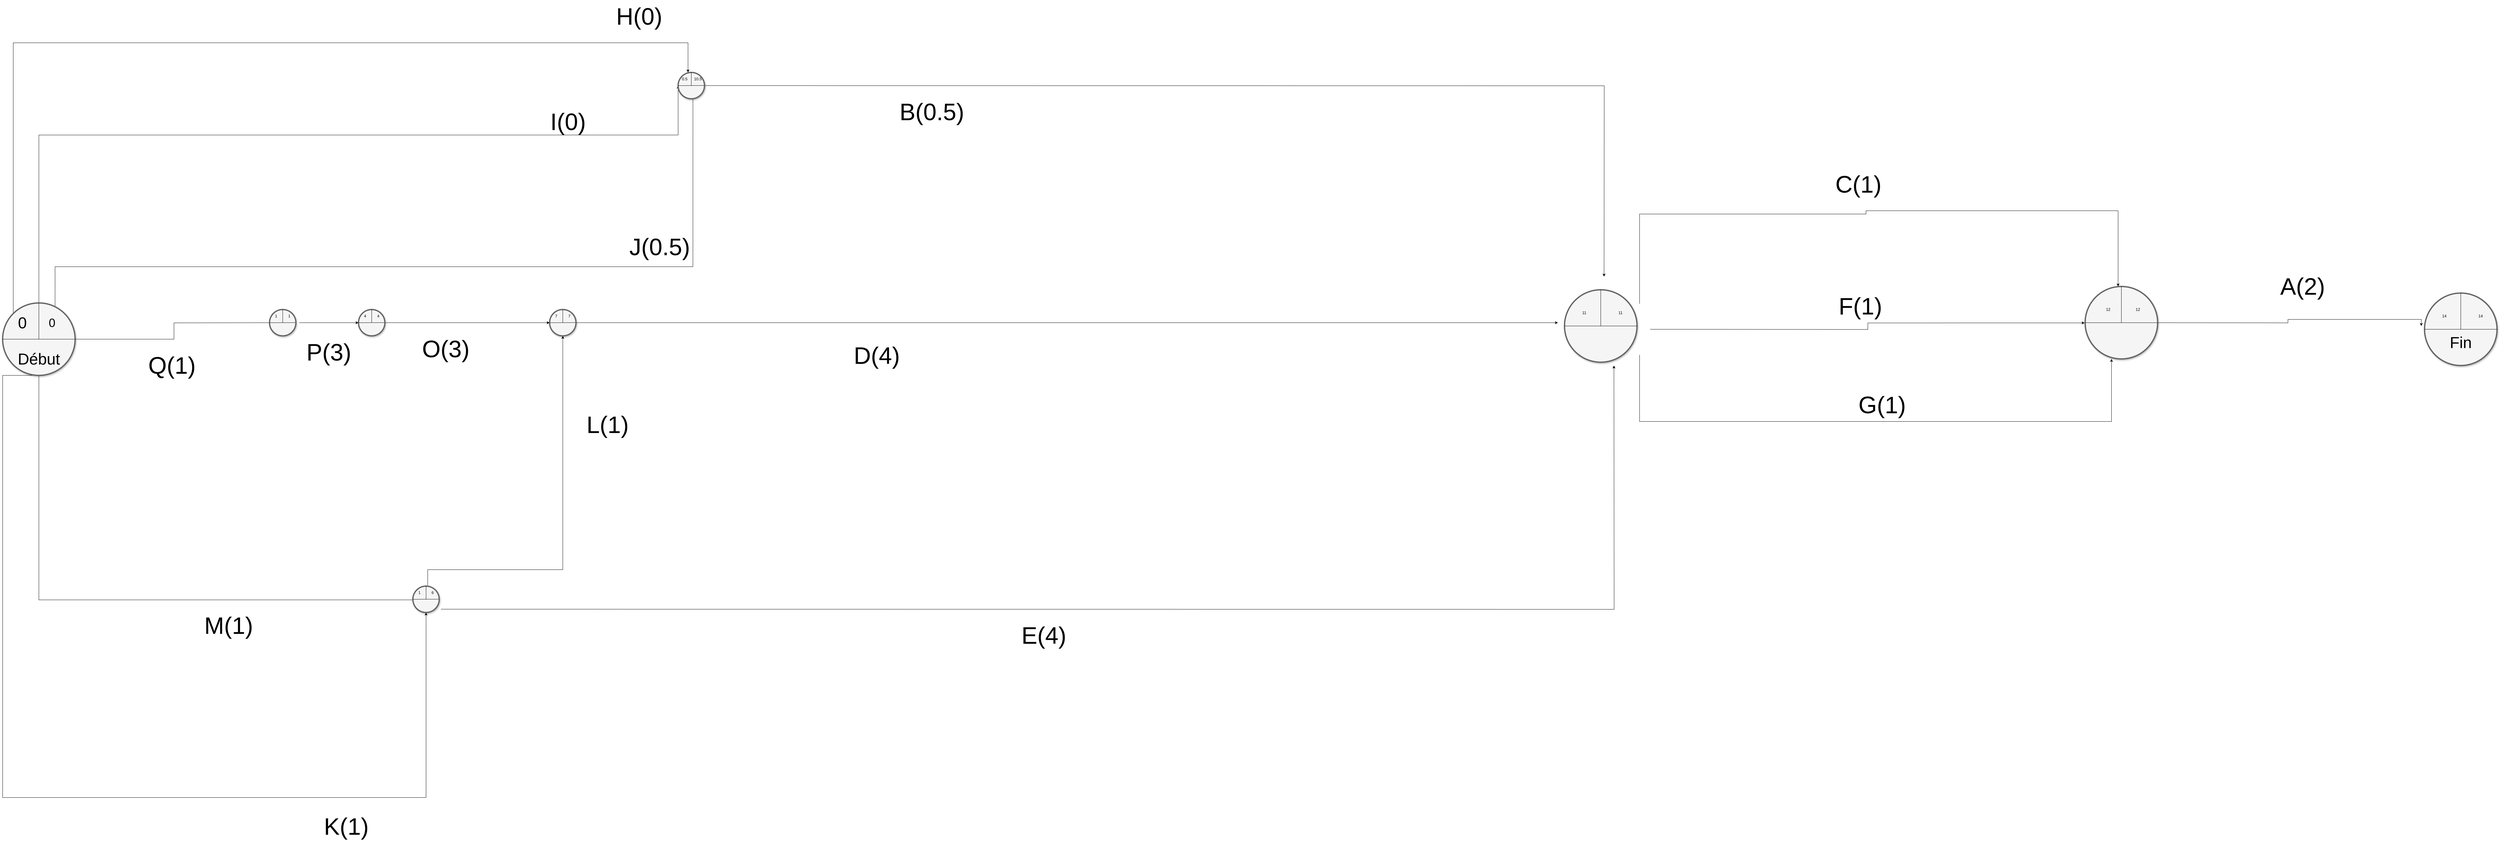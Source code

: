 <mxfile version="14.1.2" type="github">
  <diagram name="Page-1" id="ff44883e-f642-bcb2-894b-16b3d25a3f0b">
    <mxGraphModel dx="6775" dy="2934" grid="1" gridSize="10" guides="1" tooltips="1" connect="1" arrows="1" fold="1" page="1" pageScale="1.5" pageWidth="1169" pageHeight="826" background="#ffffff" math="0" shadow="0">
      <root>
        <mxCell id="0" style=";html=1;" />
        <mxCell id="1" style=";html=1;" parent="0" />
        <mxCell id="fDdPahN6LcoKJZE56jx9-70" style="edgeStyle=orthogonalEdgeStyle;rounded=0;orthogonalLoop=1;jettySize=auto;html=1;exitX=1;exitY=0.5;exitDx=0;exitDy=0;entryX=-0.007;entryY=0.503;entryDx=0;entryDy=0;entryPerimeter=0;" edge="1" parent="1" target="fDdPahN6LcoKJZE56jx9-128">
          <mxGeometry relative="1" as="geometry">
            <mxPoint x="2600" y="420.0" as="sourcePoint" />
            <mxPoint x="3900" y="424" as="targetPoint" />
          </mxGeometry>
        </mxCell>
        <mxCell id="fDdPahN6LcoKJZE56jx9-73" style="edgeStyle=orthogonalEdgeStyle;rounded=0;orthogonalLoop=1;jettySize=auto;html=1;exitX=1;exitY=1;exitDx=0;exitDy=0;entryX=0.409;entryY=1;entryDx=0;entryDy=0;entryPerimeter=0;" edge="1" parent="1">
          <mxGeometry relative="1" as="geometry">
            <mxPoint x="2567.782" y="497.782" as="sourcePoint" />
            <mxPoint x="3999.98" y="510" as="targetPoint" />
            <Array as="points">
              <mxPoint x="2568" y="700" />
              <mxPoint x="4000" y="700" />
            </Array>
          </mxGeometry>
        </mxCell>
        <mxCell id="fDdPahN6LcoKJZE56jx9-74" style="edgeStyle=orthogonalEdgeStyle;rounded=0;orthogonalLoop=1;jettySize=auto;html=1;exitX=1;exitY=0;exitDx=0;exitDy=0;entryX=0.5;entryY=0;entryDx=0;entryDy=0;" edge="1" parent="1">
          <mxGeometry relative="1" as="geometry">
            <mxPoint x="2567.782" y="342.218" as="sourcePoint" />
            <mxPoint x="4020" y="290.0" as="targetPoint" />
            <Array as="points">
              <mxPoint x="2568" y="70" />
              <mxPoint x="3255" y="70" />
              <mxPoint x="3255" y="60" />
              <mxPoint x="4020" y="60" />
            </Array>
          </mxGeometry>
        </mxCell>
        <object label="" id="bCoGWlUz9lbHnmUnVM0s-93">
          <mxCell style="edgeStyle=orthogonalEdgeStyle;rounded=0;orthogonalLoop=1;jettySize=auto;html=1;exitX=1;exitY=0.5;exitDx=0;exitDy=0;" parent="1" edge="1">
            <mxGeometry relative="1" as="geometry">
              <mxPoint x="2460" y="260" as="targetPoint" />
              <mxPoint x="-270" y="-320" as="sourcePoint" />
            </mxGeometry>
          </mxCell>
        </object>
        <mxCell id="bCoGWlUz9lbHnmUnVM0s-97" style="edgeStyle=orthogonalEdgeStyle;rounded=0;orthogonalLoop=1;jettySize=auto;html=1;exitX=1;exitY=0.5;exitDx=0;exitDy=0;entryX=0.5;entryY=1;entryDx=0;entryDy=0;" parent="1" edge="1">
          <mxGeometry relative="1" as="geometry">
            <mxPoint x="2490" y="530" as="targetPoint" />
            <mxPoint x="-1070.0" y="1270" as="sourcePoint" />
          </mxGeometry>
        </mxCell>
        <mxCell id="bCoGWlUz9lbHnmUnVM0s-102" style="edgeStyle=orthogonalEdgeStyle;rounded=0;orthogonalLoop=1;jettySize=auto;html=1;entryX=0.5;entryY=0;entryDx=0;entryDy=0;exitX=0;exitY=0;exitDx=0;exitDy=0;" parent="1" source="fDdPahN6LcoKJZE56jx9-37" edge="1">
          <mxGeometry relative="1" as="geometry">
            <mxPoint x="-2380" y="-390" as="sourcePoint" />
            <mxPoint x="-320" y="-360" as="targetPoint" />
            <Array as="points">
              <mxPoint x="-2368" y="-450" />
              <mxPoint x="-320" y="-450" />
            </Array>
          </mxGeometry>
        </mxCell>
        <mxCell id="bCoGWlUz9lbHnmUnVM0s-103" style="edgeStyle=orthogonalEdgeStyle;rounded=0;orthogonalLoop=1;jettySize=auto;html=1;entryX=0;entryY=0.5;entryDx=0;entryDy=0;exitX=0.5;exitY=0;exitDx=0;exitDy=0;" parent="1" source="fDdPahN6LcoKJZE56jx9-37" edge="1">
          <mxGeometry relative="1" as="geometry">
            <mxPoint x="-2370" y="-320" as="sourcePoint" />
            <mxPoint x="-350" y="-320" as="targetPoint" />
            <Array as="points">
              <mxPoint x="-2290" y="-170" />
              <mxPoint x="-350" y="-170" />
            </Array>
          </mxGeometry>
        </mxCell>
        <mxCell id="bCoGWlUz9lbHnmUnVM0s-104" style="edgeStyle=orthogonalEdgeStyle;rounded=0;orthogonalLoop=1;jettySize=auto;html=1;exitX=0.723;exitY=0.095;exitDx=0;exitDy=0;entryX=0.5;entryY=1;entryDx=0;entryDy=0;exitPerimeter=0;" parent="1" source="fDdPahN6LcoKJZE56jx9-37" edge="1">
          <mxGeometry relative="1" as="geometry">
            <mxPoint x="-595.07" y="-190" as="sourcePoint" />
            <mxPoint x="-305.07" y="-290" as="targetPoint" />
            <Array as="points">
              <mxPoint x="-2241" y="230" />
              <mxPoint x="-305" y="230" />
            </Array>
          </mxGeometry>
        </mxCell>
        <mxCell id="bCoGWlUz9lbHnmUnVM0s-114" style="edgeStyle=orthogonalEdgeStyle;rounded=0;orthogonalLoop=1;jettySize=auto;html=1;exitX=1;exitY=0.5;exitDx=0;exitDy=0;" parent="1" edge="1">
          <mxGeometry relative="1" as="geometry">
            <mxPoint x="2320" y="400" as="targetPoint" />
            <mxPoint x="-660" y="400.0" as="sourcePoint" />
          </mxGeometry>
        </mxCell>
        <mxCell id="bCoGWlUz9lbHnmUnVM0s-117" style="edgeStyle=orthogonalEdgeStyle;rounded=0;orthogonalLoop=1;jettySize=auto;html=1;exitX=1;exitY=0.5;exitDx=0;exitDy=0;entryX=0;entryY=0.5;entryDx=0;entryDy=0;" parent="1" edge="1">
          <mxGeometry relative="1" as="geometry">
            <mxPoint x="-1500" y="400.0" as="sourcePoint" />
            <mxPoint x="-1320" y="400.0" as="targetPoint" />
          </mxGeometry>
        </mxCell>
        <mxCell id="bCoGWlUz9lbHnmUnVM0s-120" style="edgeStyle=orthogonalEdgeStyle;rounded=0;orthogonalLoop=1;jettySize=auto;html=1;exitX=1;exitY=0.5;exitDx=0;exitDy=0;entryX=0;entryY=0.5;entryDx=0;entryDy=0;" parent="1" source="fDdPahN6LcoKJZE56jx9-111" edge="1">
          <mxGeometry relative="1" as="geometry">
            <mxPoint x="-980.0" y="400.0" as="sourcePoint" />
            <mxPoint x="-740" y="400.0" as="targetPoint" />
          </mxGeometry>
        </mxCell>
        <mxCell id="bCoGWlUz9lbHnmUnVM0s-116" style="edgeStyle=orthogonalEdgeStyle;rounded=0;orthogonalLoop=1;jettySize=auto;html=1;exitX=0.5;exitY=0;exitDx=0;exitDy=0;entryX=0.5;entryY=1;entryDx=0;entryDy=0;" parent="1" edge="1">
          <mxGeometry relative="1" as="geometry">
            <mxPoint x="-1110" y="1230" as="sourcePoint" />
            <mxPoint x="-700" y="440.0" as="targetPoint" />
            <Array as="points">
              <mxPoint x="-1110" y="1150" />
              <mxPoint x="-700" y="1150" />
            </Array>
          </mxGeometry>
        </mxCell>
        <mxCell id="fDdPahN6LcoKJZE56jx9-76" style="edgeStyle=orthogonalEdgeStyle;rounded=0;orthogonalLoop=1;jettySize=auto;html=1;exitX=1;exitY=0.5;exitDx=0;exitDy=0;" edge="1" parent="1">
          <mxGeometry relative="1" as="geometry">
            <mxPoint x="4130.0" y="400.0" as="sourcePoint" />
            <mxPoint x="4940" y="410" as="targetPoint" />
          </mxGeometry>
        </mxCell>
        <mxCell id="fDdPahN6LcoKJZE56jx9-3" value="&lt;font style=&quot;font-size: 48px&quot;&gt;&lt;br&gt;&lt;/font&gt;" style="text;html=1;strokeColor=none;fillColor=none;align=center;verticalAlign=middle;whiteSpace=wrap;rounded=0;" vertex="1" parent="1">
          <mxGeometry x="-330" y="470" width="410" height="20" as="geometry" />
        </mxCell>
        <mxCell id="fDdPahN6LcoKJZE56jx9-12" value="&lt;font style=&quot;font-size: 72px&quot;&gt;A(2)&lt;/font&gt;" style="text;html=1;strokeColor=none;fillColor=none;align=center;verticalAlign=middle;whiteSpace=wrap;rounded=0;" vertex="1" parent="1">
          <mxGeometry x="4560" y="280" width="40" height="20" as="geometry" />
        </mxCell>
        <mxCell id="fDdPahN6LcoKJZE56jx9-13" value="&lt;font style=&quot;font-size: 72px&quot;&gt;D(4)&lt;/font&gt;" style="text;whiteSpace=wrap;html=1;" vertex="1" parent="1">
          <mxGeometry x="181" y="450" width="90" height="40" as="geometry" />
        </mxCell>
        <mxCell id="fDdPahN6LcoKJZE56jx9-15" value="&lt;font style=&quot;font-size: 72px&quot;&gt;E(4)&lt;/font&gt;" style="text;whiteSpace=wrap;html=1;" vertex="1" parent="1">
          <mxGeometry x="690" y="1300" width="90" height="40" as="geometry" />
        </mxCell>
        <mxCell id="fDdPahN6LcoKJZE56jx9-19" value="&lt;font style=&quot;font-size: 72px&quot;&gt;K(1)&lt;/font&gt;" style="text;whiteSpace=wrap;html=1;" vertex="1" parent="1">
          <mxGeometry x="-1427" y="1880" width="90" height="40" as="geometry" />
        </mxCell>
        <mxCell id="fDdPahN6LcoKJZE56jx9-20" value="&lt;font style=&quot;font-size: 72px&quot;&gt;M(1)&lt;/font&gt;" style="text;whiteSpace=wrap;html=1;" vertex="1" parent="1">
          <mxGeometry x="-1790" y="1270" width="90" height="40" as="geometry" />
        </mxCell>
        <mxCell id="fDdPahN6LcoKJZE56jx9-23" value="&lt;font style=&quot;font-size: 72px&quot;&gt;O(3)&lt;/font&gt;" style="text;html=1;strokeColor=none;fillColor=none;align=center;verticalAlign=middle;whiteSpace=wrap;rounded=0;" vertex="1" parent="1">
          <mxGeometry x="-1075" y="470" width="40" height="20" as="geometry" />
        </mxCell>
        <mxCell id="fDdPahN6LcoKJZE56jx9-24" value="&lt;font style=&quot;font-size: 72px&quot;&gt;P(3)&lt;/font&gt;" style="text;whiteSpace=wrap;html=1;" vertex="1" parent="1">
          <mxGeometry x="-1480" y="440" width="90" height="40" as="geometry" />
        </mxCell>
        <mxCell id="fDdPahN6LcoKJZE56jx9-25" value="&lt;font style=&quot;font-size: 72px&quot;&gt;Q(1)&lt;/font&gt;" style="text;whiteSpace=wrap;html=1;" vertex="1" parent="1">
          <mxGeometry x="-1960" y="480" width="120" height="50" as="geometry" />
        </mxCell>
        <mxCell id="fDdPahN6LcoKJZE56jx9-26" value="&lt;font style=&quot;font-size: 72px&quot;&gt;L(1)&lt;/font&gt;" style="text;whiteSpace=wrap;html=1;" vertex="1" parent="1">
          <mxGeometry x="-630" y="660" width="90" height="40" as="geometry" />
        </mxCell>
        <mxCell id="fDdPahN6LcoKJZE56jx9-30" value="&lt;font style=&quot;font-size: 72px&quot;&gt;B(0.5)&lt;/font&gt;" style="text;whiteSpace=wrap;html=1;" vertex="1" parent="1">
          <mxGeometry x="320" y="-290" width="90" height="40" as="geometry" />
        </mxCell>
        <mxCell id="fDdPahN6LcoKJZE56jx9-31" value="&lt;font style=&quot;font-size: 72px&quot;&gt;H(0)&lt;/font&gt;" style="text;whiteSpace=wrap;html=1;" vertex="1" parent="1">
          <mxGeometry x="-540" y="-580" width="120" height="50" as="geometry" />
        </mxCell>
        <mxCell id="fDdPahN6LcoKJZE56jx9-32" value="&lt;font style=&quot;font-size: 72px&quot;&gt;I(0)&lt;/font&gt;" style="text;whiteSpace=wrap;html=1;" vertex="1" parent="1">
          <mxGeometry x="-740" y="-260" width="120" height="50" as="geometry" />
        </mxCell>
        <mxCell id="fDdPahN6LcoKJZE56jx9-33" value="&lt;font style=&quot;font-size: 72px&quot;&gt;J(0.5)&lt;/font&gt;" style="text;whiteSpace=wrap;html=1;" vertex="1" parent="1">
          <mxGeometry x="-500" y="120" width="120" height="50" as="geometry" />
        </mxCell>
        <mxCell id="fDdPahN6LcoKJZE56jx9-52" style="edgeStyle=orthogonalEdgeStyle;rounded=0;orthogonalLoop=1;jettySize=auto;html=1;exitX=1;exitY=0.5;exitDx=0;exitDy=0;entryX=0;entryY=0.5;entryDx=0;entryDy=0;" edge="1" parent="1" source="fDdPahN6LcoKJZE56jx9-37">
          <mxGeometry relative="1" as="geometry">
            <mxPoint x="-1580" y="400.0" as="targetPoint" />
          </mxGeometry>
        </mxCell>
        <mxCell id="fDdPahN6LcoKJZE56jx9-54" style="edgeStyle=orthogonalEdgeStyle;rounded=0;orthogonalLoop=1;jettySize=auto;html=1;exitX=0.5;exitY=1;exitDx=0;exitDy=0;entryX=0;entryY=0;entryDx=0;entryDy=0;" edge="1" parent="1" source="fDdPahN6LcoKJZE56jx9-37">
          <mxGeometry relative="1" as="geometry">
            <mxPoint x="-1138.284" y="1241.716" as="targetPoint" />
            <Array as="points">
              <mxPoint x="-2290" y="1242" />
            </Array>
          </mxGeometry>
        </mxCell>
        <mxCell id="fDdPahN6LcoKJZE56jx9-55" style="edgeStyle=orthogonalEdgeStyle;rounded=0;orthogonalLoop=1;jettySize=auto;html=1;exitX=0.5;exitY=1;exitDx=0;exitDy=0;entryX=0.5;entryY=1;entryDx=0;entryDy=0;" edge="1" parent="1" source="fDdPahN6LcoKJZE56jx9-37" target="fDdPahN6LcoKJZE56jx9-117">
          <mxGeometry relative="1" as="geometry">
            <mxPoint x="-1079.68" y="1308.16" as="targetPoint" />
            <Array as="points">
              <mxPoint x="-2400" y="560" />
              <mxPoint x="-2400" y="1842" />
              <mxPoint x="-1115" y="1842" />
            </Array>
          </mxGeometry>
        </mxCell>
        <mxCell id="fDdPahN6LcoKJZE56jx9-37" value="" style="ellipse;whiteSpace=wrap;html=1;rounded=0;shadow=1;strokeColor=#666666;strokeWidth=4;fontSize=30;align=center;fillColor=#f5f5f5;" vertex="1" parent="1">
          <mxGeometry x="-2400" y="340" width="220" height="220" as="geometry" />
        </mxCell>
        <mxCell id="fDdPahN6LcoKJZE56jx9-40" value="" style="endArrow=none;html=1;entryX=0;entryY=0.5;entryDx=0;entryDy=0;exitX=1;exitY=0.5;exitDx=0;exitDy=0;" edge="1" parent="1" source="fDdPahN6LcoKJZE56jx9-37" target="fDdPahN6LcoKJZE56jx9-37">
          <mxGeometry width="50" height="50" relative="1" as="geometry">
            <mxPoint x="-2480" y="470" as="sourcePoint" />
            <mxPoint x="-2430" y="420" as="targetPoint" />
          </mxGeometry>
        </mxCell>
        <mxCell id="fDdPahN6LcoKJZE56jx9-41" value="" style="endArrow=none;html=1;entryX=0.5;entryY=0;entryDx=0;entryDy=0;" edge="1" parent="1" target="fDdPahN6LcoKJZE56jx9-37">
          <mxGeometry width="50" height="50" relative="1" as="geometry">
            <mxPoint x="-2290" y="450" as="sourcePoint" />
            <mxPoint x="-2510" y="410" as="targetPoint" />
          </mxGeometry>
        </mxCell>
        <mxCell id="fDdPahN6LcoKJZE56jx9-42" value="&lt;font style=&quot;font-size: 48px&quot;&gt;Début&lt;/font&gt;" style="text;html=1;strokeColor=none;fillColor=none;align=center;verticalAlign=middle;whiteSpace=wrap;rounded=0;" vertex="1" parent="1">
          <mxGeometry x="-2310" y="500" width="40" height="20" as="geometry" />
        </mxCell>
        <mxCell id="fDdPahN6LcoKJZE56jx9-59" value="&lt;font style=&quot;font-size: 72px&quot;&gt;C(1)&lt;/font&gt;" style="text;whiteSpace=wrap;html=1;" vertex="1" parent="1">
          <mxGeometry x="3160" y="-70" width="120" height="50" as="geometry" />
        </mxCell>
        <mxCell id="fDdPahN6LcoKJZE56jx9-60" value="&lt;font style=&quot;font-size: 72px&quot;&gt;F(1)&lt;/font&gt;" style="text;whiteSpace=wrap;html=1;" vertex="1" parent="1">
          <mxGeometry x="3170" y="300" width="130" height="50" as="geometry" />
        </mxCell>
        <mxCell id="fDdPahN6LcoKJZE56jx9-61" value="&lt;font style=&quot;font-size: 72px&quot;&gt;G(1)&lt;/font&gt;" style="text;whiteSpace=wrap;html=1;" vertex="1" parent="1">
          <mxGeometry x="3230" y="600" width="120" height="50" as="geometry" />
        </mxCell>
        <mxCell id="fDdPahN6LcoKJZE56jx9-75" value="" style="ellipse;whiteSpace=wrap;html=1;rounded=0;shadow=1;strokeColor=#666666;strokeWidth=4;fontSize=30;align=center;fillColor=#f5f5f5;" vertex="1" parent="1">
          <mxGeometry x="4950" y="310" width="220" height="220" as="geometry" />
        </mxCell>
        <mxCell id="fDdPahN6LcoKJZE56jx9-78" value="" style="endArrow=none;html=1;entryX=0.5;entryY=0;entryDx=0;entryDy=0;" edge="1" parent="1" target="fDdPahN6LcoKJZE56jx9-75">
          <mxGeometry width="50" height="50" relative="1" as="geometry">
            <mxPoint x="5060" y="420" as="sourcePoint" />
            <mxPoint x="3540" y="450" as="targetPoint" />
          </mxGeometry>
        </mxCell>
        <mxCell id="fDdPahN6LcoKJZE56jx9-79" value="" style="endArrow=none;html=1;entryX=1;entryY=0.5;entryDx=0;entryDy=0;exitX=0;exitY=0.5;exitDx=0;exitDy=0;" edge="1" parent="1" source="fDdPahN6LcoKJZE56jx9-75" target="fDdPahN6LcoKJZE56jx9-75">
          <mxGeometry width="50" height="50" relative="1" as="geometry">
            <mxPoint x="5030" y="450.0" as="sourcePoint" />
            <mxPoint x="5030" y="350.0" as="targetPoint" />
          </mxGeometry>
        </mxCell>
        <mxCell id="fDdPahN6LcoKJZE56jx9-80" value="&lt;font style=&quot;font-size: 48px&quot;&gt;Fin&lt;/font&gt;" style="text;html=1;strokeColor=none;fillColor=none;align=center;verticalAlign=middle;whiteSpace=wrap;rounded=0;" vertex="1" parent="1">
          <mxGeometry x="5040" y="450" width="40" height="20" as="geometry" />
        </mxCell>
        <mxCell id="fDdPahN6LcoKJZE56jx9-96" value="" style="ellipse;whiteSpace=wrap;html=1;rounded=0;shadow=1;strokeColor=#666666;strokeWidth=4;fontSize=30;align=center;fillColor=#f5f5f5;" vertex="1" parent="1">
          <mxGeometry x="-350" y="-360" width="80" height="80" as="geometry" />
        </mxCell>
        <mxCell id="fDdPahN6LcoKJZE56jx9-97" value="" style="endArrow=none;html=1;exitX=0;exitY=0.5;exitDx=0;exitDy=0;entryX=0.979;entryY=0.496;entryDx=0;entryDy=0;entryPerimeter=0;" edge="1" parent="1" source="fDdPahN6LcoKJZE56jx9-96" target="fDdPahN6LcoKJZE56jx9-96">
          <mxGeometry width="50" height="50" relative="1" as="geometry">
            <mxPoint x="-650" y="-410" as="sourcePoint" />
            <mxPoint x="-600" y="-460" as="targetPoint" />
          </mxGeometry>
        </mxCell>
        <mxCell id="fDdPahN6LcoKJZE56jx9-98" value="" style="endArrow=none;html=1;entryX=0.5;entryY=0;entryDx=0;entryDy=0;" edge="1" parent="1" target="fDdPahN6LcoKJZE56jx9-96">
          <mxGeometry width="50" height="50" relative="1" as="geometry">
            <mxPoint x="-310" y="-320" as="sourcePoint" />
            <mxPoint x="-580" y="-470" as="targetPoint" />
          </mxGeometry>
        </mxCell>
        <mxCell id="fDdPahN6LcoKJZE56jx9-108" value="" style="ellipse;whiteSpace=wrap;html=1;rounded=0;shadow=1;strokeColor=#666666;strokeWidth=4;fontSize=30;align=center;fillColor=#f5f5f5;" vertex="1" parent="1">
          <mxGeometry x="-740" y="360" width="80" height="80" as="geometry" />
        </mxCell>
        <mxCell id="fDdPahN6LcoKJZE56jx9-109" value="" style="endArrow=none;html=1;exitX=0;exitY=0.5;exitDx=0;exitDy=0;entryX=0.979;entryY=0.496;entryDx=0;entryDy=0;entryPerimeter=0;" edge="1" parent="1" source="fDdPahN6LcoKJZE56jx9-108" target="fDdPahN6LcoKJZE56jx9-108">
          <mxGeometry width="50" height="50" relative="1" as="geometry">
            <mxPoint x="-730" y="430" as="sourcePoint" />
            <mxPoint x="-680" y="380" as="targetPoint" />
          </mxGeometry>
        </mxCell>
        <mxCell id="fDdPahN6LcoKJZE56jx9-110" value="" style="endArrow=none;html=1;entryX=0.5;entryY=0;entryDx=0;entryDy=0;" edge="1" parent="1" target="fDdPahN6LcoKJZE56jx9-108">
          <mxGeometry width="50" height="50" relative="1" as="geometry">
            <mxPoint x="-700" y="400.0" as="sourcePoint" />
            <mxPoint x="-660" y="370" as="targetPoint" />
          </mxGeometry>
        </mxCell>
        <mxCell id="fDdPahN6LcoKJZE56jx9-111" value="" style="ellipse;whiteSpace=wrap;html=1;rounded=0;shadow=1;strokeColor=#666666;strokeWidth=4;fontSize=30;align=center;fillColor=#f5f5f5;" vertex="1" parent="1">
          <mxGeometry x="-1320" y="360" width="80" height="80" as="geometry" />
        </mxCell>
        <mxCell id="fDdPahN6LcoKJZE56jx9-112" value="" style="endArrow=none;html=1;exitX=0;exitY=0.5;exitDx=0;exitDy=0;entryX=0.979;entryY=0.496;entryDx=0;entryDy=0;entryPerimeter=0;" edge="1" parent="1" source="fDdPahN6LcoKJZE56jx9-111" target="fDdPahN6LcoKJZE56jx9-111">
          <mxGeometry width="50" height="50" relative="1" as="geometry">
            <mxPoint x="-1310" y="430" as="sourcePoint" />
            <mxPoint x="-1260" y="380" as="targetPoint" />
          </mxGeometry>
        </mxCell>
        <mxCell id="fDdPahN6LcoKJZE56jx9-113" value="" style="endArrow=none;html=1;entryX=0.5;entryY=0;entryDx=0;entryDy=0;" edge="1" parent="1" target="fDdPahN6LcoKJZE56jx9-111">
          <mxGeometry width="50" height="50" relative="1" as="geometry">
            <mxPoint x="-1280" y="400.0" as="sourcePoint" />
            <mxPoint x="-1240" y="370" as="targetPoint" />
          </mxGeometry>
        </mxCell>
        <mxCell id="fDdPahN6LcoKJZE56jx9-114" value="" style="ellipse;whiteSpace=wrap;html=1;rounded=0;shadow=1;strokeColor=#666666;strokeWidth=4;fontSize=30;align=center;fillColor=#f5f5f5;" vertex="1" parent="1">
          <mxGeometry x="-1590" y="360" width="80" height="80" as="geometry" />
        </mxCell>
        <mxCell id="fDdPahN6LcoKJZE56jx9-115" value="" style="endArrow=none;html=1;exitX=0;exitY=0.5;exitDx=0;exitDy=0;entryX=0.979;entryY=0.496;entryDx=0;entryDy=0;entryPerimeter=0;" edge="1" parent="1" source="fDdPahN6LcoKJZE56jx9-114" target="fDdPahN6LcoKJZE56jx9-114">
          <mxGeometry width="50" height="50" relative="1" as="geometry">
            <mxPoint x="-1580" y="430" as="sourcePoint" />
            <mxPoint x="-1530" y="380" as="targetPoint" />
          </mxGeometry>
        </mxCell>
        <mxCell id="fDdPahN6LcoKJZE56jx9-116" value="" style="endArrow=none;html=1;entryX=0.5;entryY=0;entryDx=0;entryDy=0;" edge="1" parent="1" target="fDdPahN6LcoKJZE56jx9-114">
          <mxGeometry width="50" height="50" relative="1" as="geometry">
            <mxPoint x="-1550" y="400.0" as="sourcePoint" />
            <mxPoint x="-1510" y="370" as="targetPoint" />
          </mxGeometry>
        </mxCell>
        <mxCell id="fDdPahN6LcoKJZE56jx9-117" value="" style="ellipse;whiteSpace=wrap;html=1;rounded=0;shadow=1;strokeColor=#666666;strokeWidth=4;fontSize=30;align=center;fillColor=#f5f5f5;" vertex="1" parent="1">
          <mxGeometry x="-1155" y="1200" width="80" height="80" as="geometry" />
        </mxCell>
        <mxCell id="fDdPahN6LcoKJZE56jx9-118" value="" style="endArrow=none;html=1;exitX=0;exitY=0.5;exitDx=0;exitDy=0;entryX=0.979;entryY=0.496;entryDx=0;entryDy=0;entryPerimeter=0;" edge="1" parent="1" source="fDdPahN6LcoKJZE56jx9-117" target="fDdPahN6LcoKJZE56jx9-117">
          <mxGeometry width="50" height="50" relative="1" as="geometry">
            <mxPoint x="-1145" y="1270" as="sourcePoint" />
            <mxPoint x="-1095" y="1220" as="targetPoint" />
          </mxGeometry>
        </mxCell>
        <mxCell id="fDdPahN6LcoKJZE56jx9-119" value="" style="endArrow=none;html=1;entryX=0.5;entryY=0;entryDx=0;entryDy=0;" edge="1" parent="1" target="fDdPahN6LcoKJZE56jx9-117">
          <mxGeometry width="50" height="50" relative="1" as="geometry">
            <mxPoint x="-1115" y="1240.0" as="sourcePoint" />
            <mxPoint x="-1075" y="1210" as="targetPoint" />
          </mxGeometry>
        </mxCell>
        <mxCell id="fDdPahN6LcoKJZE56jx9-124" value="" style="ellipse;whiteSpace=wrap;html=1;rounded=0;shadow=1;strokeColor=#666666;strokeWidth=4;fontSize=30;align=center;fillColor=#f5f5f5;" vertex="1" parent="1">
          <mxGeometry x="2340" y="300" width="220" height="220" as="geometry" />
        </mxCell>
        <mxCell id="fDdPahN6LcoKJZE56jx9-125" value="" style="endArrow=none;html=1;entryX=0;entryY=0.5;entryDx=0;entryDy=0;exitX=1;exitY=0.5;exitDx=0;exitDy=0;" edge="1" parent="1" source="fDdPahN6LcoKJZE56jx9-124" target="fDdPahN6LcoKJZE56jx9-124">
          <mxGeometry width="50" height="50" relative="1" as="geometry">
            <mxPoint x="2260" y="430" as="sourcePoint" />
            <mxPoint x="2310" y="380" as="targetPoint" />
          </mxGeometry>
        </mxCell>
        <mxCell id="fDdPahN6LcoKJZE56jx9-126" value="" style="endArrow=none;html=1;entryX=0.5;entryY=0;entryDx=0;entryDy=0;" edge="1" parent="1" target="fDdPahN6LcoKJZE56jx9-124">
          <mxGeometry width="50" height="50" relative="1" as="geometry">
            <mxPoint x="2450" y="410.0" as="sourcePoint" />
            <mxPoint x="2230" y="370" as="targetPoint" />
          </mxGeometry>
        </mxCell>
        <mxCell id="fDdPahN6LcoKJZE56jx9-128" value="" style="ellipse;whiteSpace=wrap;html=1;rounded=0;shadow=1;strokeColor=#666666;strokeWidth=4;fontSize=30;align=center;fillColor=#f5f5f5;" vertex="1" parent="1">
          <mxGeometry x="3920" y="290" width="220" height="220" as="geometry" />
        </mxCell>
        <mxCell id="fDdPahN6LcoKJZE56jx9-129" value="" style="endArrow=none;html=1;entryX=0;entryY=0.5;entryDx=0;entryDy=0;exitX=1;exitY=0.5;exitDx=0;exitDy=0;" edge="1" parent="1" source="fDdPahN6LcoKJZE56jx9-128" target="fDdPahN6LcoKJZE56jx9-128">
          <mxGeometry width="50" height="50" relative="1" as="geometry">
            <mxPoint x="3840" y="420" as="sourcePoint" />
            <mxPoint x="3890" y="370" as="targetPoint" />
          </mxGeometry>
        </mxCell>
        <mxCell id="fDdPahN6LcoKJZE56jx9-130" value="" style="endArrow=none;html=1;entryX=0.5;entryY=0;entryDx=0;entryDy=0;" edge="1" parent="1" target="fDdPahN6LcoKJZE56jx9-128">
          <mxGeometry width="50" height="50" relative="1" as="geometry">
            <mxPoint x="4030" y="400.0" as="sourcePoint" />
            <mxPoint x="3810" y="360" as="targetPoint" />
          </mxGeometry>
        </mxCell>
        <mxCell id="fDdPahN6LcoKJZE56jx9-133" value="&lt;font style=&quot;font-size: 48px&quot;&gt;0&lt;/font&gt;" style="text;html=1;strokeColor=none;fillColor=none;align=center;verticalAlign=middle;whiteSpace=wrap;rounded=0;" vertex="1" parent="1">
          <mxGeometry x="-2360" y="390" width="40" height="20" as="geometry" />
        </mxCell>
        <mxCell id="fDdPahN6LcoKJZE56jx9-134" value="0.5" style="text;html=1;strokeColor=none;fillColor=none;align=center;verticalAlign=middle;whiteSpace=wrap;rounded=0;" vertex="1" parent="1">
          <mxGeometry x="-350" y="-350" width="40" height="20" as="geometry" />
        </mxCell>
        <mxCell id="fDdPahN6LcoKJZE56jx9-137" value="1" style="text;html=1;strokeColor=none;fillColor=none;align=center;verticalAlign=middle;whiteSpace=wrap;rounded=0;" vertex="1" parent="1">
          <mxGeometry x="-1590" y="370" width="40" height="20" as="geometry" />
        </mxCell>
        <mxCell id="fDdPahN6LcoKJZE56jx9-138" value="4" style="text;html=1;strokeColor=none;fillColor=none;align=center;verticalAlign=middle;whiteSpace=wrap;rounded=0;" vertex="1" parent="1">
          <mxGeometry x="-1320" y="370" width="40" height="20" as="geometry" />
        </mxCell>
        <mxCell id="fDdPahN6LcoKJZE56jx9-139" value="7" style="text;html=1;strokeColor=none;fillColor=none;align=center;verticalAlign=middle;whiteSpace=wrap;rounded=0;" vertex="1" parent="1">
          <mxGeometry x="-740" y="370" width="40" height="20" as="geometry" />
        </mxCell>
        <mxCell id="fDdPahN6LcoKJZE56jx9-140" value="1" style="text;html=1;strokeColor=none;fillColor=none;align=center;verticalAlign=middle;whiteSpace=wrap;rounded=0;" vertex="1" parent="1">
          <mxGeometry x="-1155" y="1210" width="40" height="20" as="geometry" />
        </mxCell>
        <mxCell id="fDdPahN6LcoKJZE56jx9-141" value="11" style="text;html=1;strokeColor=none;fillColor=none;align=center;verticalAlign=middle;whiteSpace=wrap;rounded=0;" vertex="1" parent="1">
          <mxGeometry x="2380" y="360" width="40" height="20" as="geometry" />
        </mxCell>
        <mxCell id="fDdPahN6LcoKJZE56jx9-142" value="12" style="text;html=1;strokeColor=none;fillColor=none;align=center;verticalAlign=middle;whiteSpace=wrap;rounded=0;" vertex="1" parent="1">
          <mxGeometry x="3970" y="350" width="40" height="20" as="geometry" />
        </mxCell>
        <mxCell id="fDdPahN6LcoKJZE56jx9-143" value="14" style="text;html=1;strokeColor=none;fillColor=none;align=center;verticalAlign=middle;whiteSpace=wrap;rounded=0;" vertex="1" parent="1">
          <mxGeometry x="4990" y="370" width="40" height="20" as="geometry" />
        </mxCell>
        <mxCell id="fDdPahN6LcoKJZE56jx9-144" value="14" style="text;html=1;strokeColor=none;fillColor=none;align=center;verticalAlign=middle;whiteSpace=wrap;rounded=0;" vertex="1" parent="1">
          <mxGeometry x="5100" y="370" width="40" height="20" as="geometry" />
        </mxCell>
        <mxCell id="fDdPahN6LcoKJZE56jx9-145" value="12" style="text;html=1;strokeColor=none;fillColor=none;align=center;verticalAlign=middle;whiteSpace=wrap;rounded=0;" vertex="1" parent="1">
          <mxGeometry x="4060" y="350" width="40" height="20" as="geometry" />
        </mxCell>
        <mxCell id="fDdPahN6LcoKJZE56jx9-146" value="11" style="text;html=1;strokeColor=none;fillColor=none;align=center;verticalAlign=middle;whiteSpace=wrap;rounded=0;" vertex="1" parent="1">
          <mxGeometry x="2490" y="360" width="40" height="20" as="geometry" />
        </mxCell>
        <mxCell id="fDdPahN6LcoKJZE56jx9-149" value="10.5" style="text;html=1;strokeColor=none;fillColor=none;align=center;verticalAlign=middle;whiteSpace=wrap;rounded=0;" vertex="1" parent="1">
          <mxGeometry x="-310" y="-350" width="40" height="20" as="geometry" />
        </mxCell>
        <mxCell id="fDdPahN6LcoKJZE56jx9-152" value="7" style="text;html=1;strokeColor=none;fillColor=none;align=center;verticalAlign=middle;whiteSpace=wrap;rounded=0;" vertex="1" parent="1">
          <mxGeometry x="-700" y="370" width="40" height="20" as="geometry" />
        </mxCell>
        <mxCell id="fDdPahN6LcoKJZE56jx9-153" value="6" style="text;html=1;strokeColor=none;fillColor=none;align=center;verticalAlign=middle;whiteSpace=wrap;rounded=0;" vertex="1" parent="1">
          <mxGeometry x="-1115" y="1210" width="40" height="20" as="geometry" />
        </mxCell>
        <mxCell id="fDdPahN6LcoKJZE56jx9-156" value="4" style="text;html=1;strokeColor=none;fillColor=none;align=center;verticalAlign=middle;whiteSpace=wrap;rounded=0;" vertex="1" parent="1">
          <mxGeometry x="-1280" y="370" width="40" height="20" as="geometry" />
        </mxCell>
        <mxCell id="fDdPahN6LcoKJZE56jx9-157" value="1" style="text;html=1;strokeColor=none;fillColor=none;align=center;verticalAlign=middle;whiteSpace=wrap;rounded=0;" vertex="1" parent="1">
          <mxGeometry x="-1550" y="370" width="40" height="20" as="geometry" />
        </mxCell>
        <mxCell id="fDdPahN6LcoKJZE56jx9-158" value="&lt;font style=&quot;font-size: 36px&quot;&gt;0&lt;/font&gt;" style="text;html=1;strokeColor=none;fillColor=none;align=center;verticalAlign=middle;whiteSpace=wrap;rounded=0;" vertex="1" parent="1">
          <mxGeometry x="-2270" y="390" width="40" height="20" as="geometry" />
        </mxCell>
      </root>
    </mxGraphModel>
  </diagram>
</mxfile>
